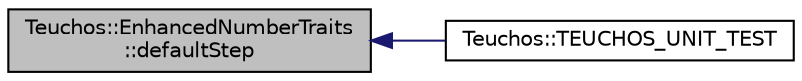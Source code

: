 digraph "Teuchos::EnhancedNumberTraits::defaultStep"
{
  edge [fontname="Helvetica",fontsize="10",labelfontname="Helvetica",labelfontsize="10"];
  node [fontname="Helvetica",fontsize="10",shape=record];
  rankdir="LR";
  Node6 [label="Teuchos::EnhancedNumberTraits\l::defaultStep",height=0.2,width=0.4,color="black", fillcolor="grey75", style="filled", fontcolor="black"];
  Node6 -> Node7 [dir="back",color="midnightblue",fontsize="10",style="solid",fontname="Helvetica"];
  Node7 [label="Teuchos::TEUCHOS_UNIT_TEST",height=0.2,width=0.4,color="black", fillcolor="white", style="filled",URL="$d3/d74/namespace_teuchos.html#a235f8f165eeb496f4101b7461a75b416"];
}

